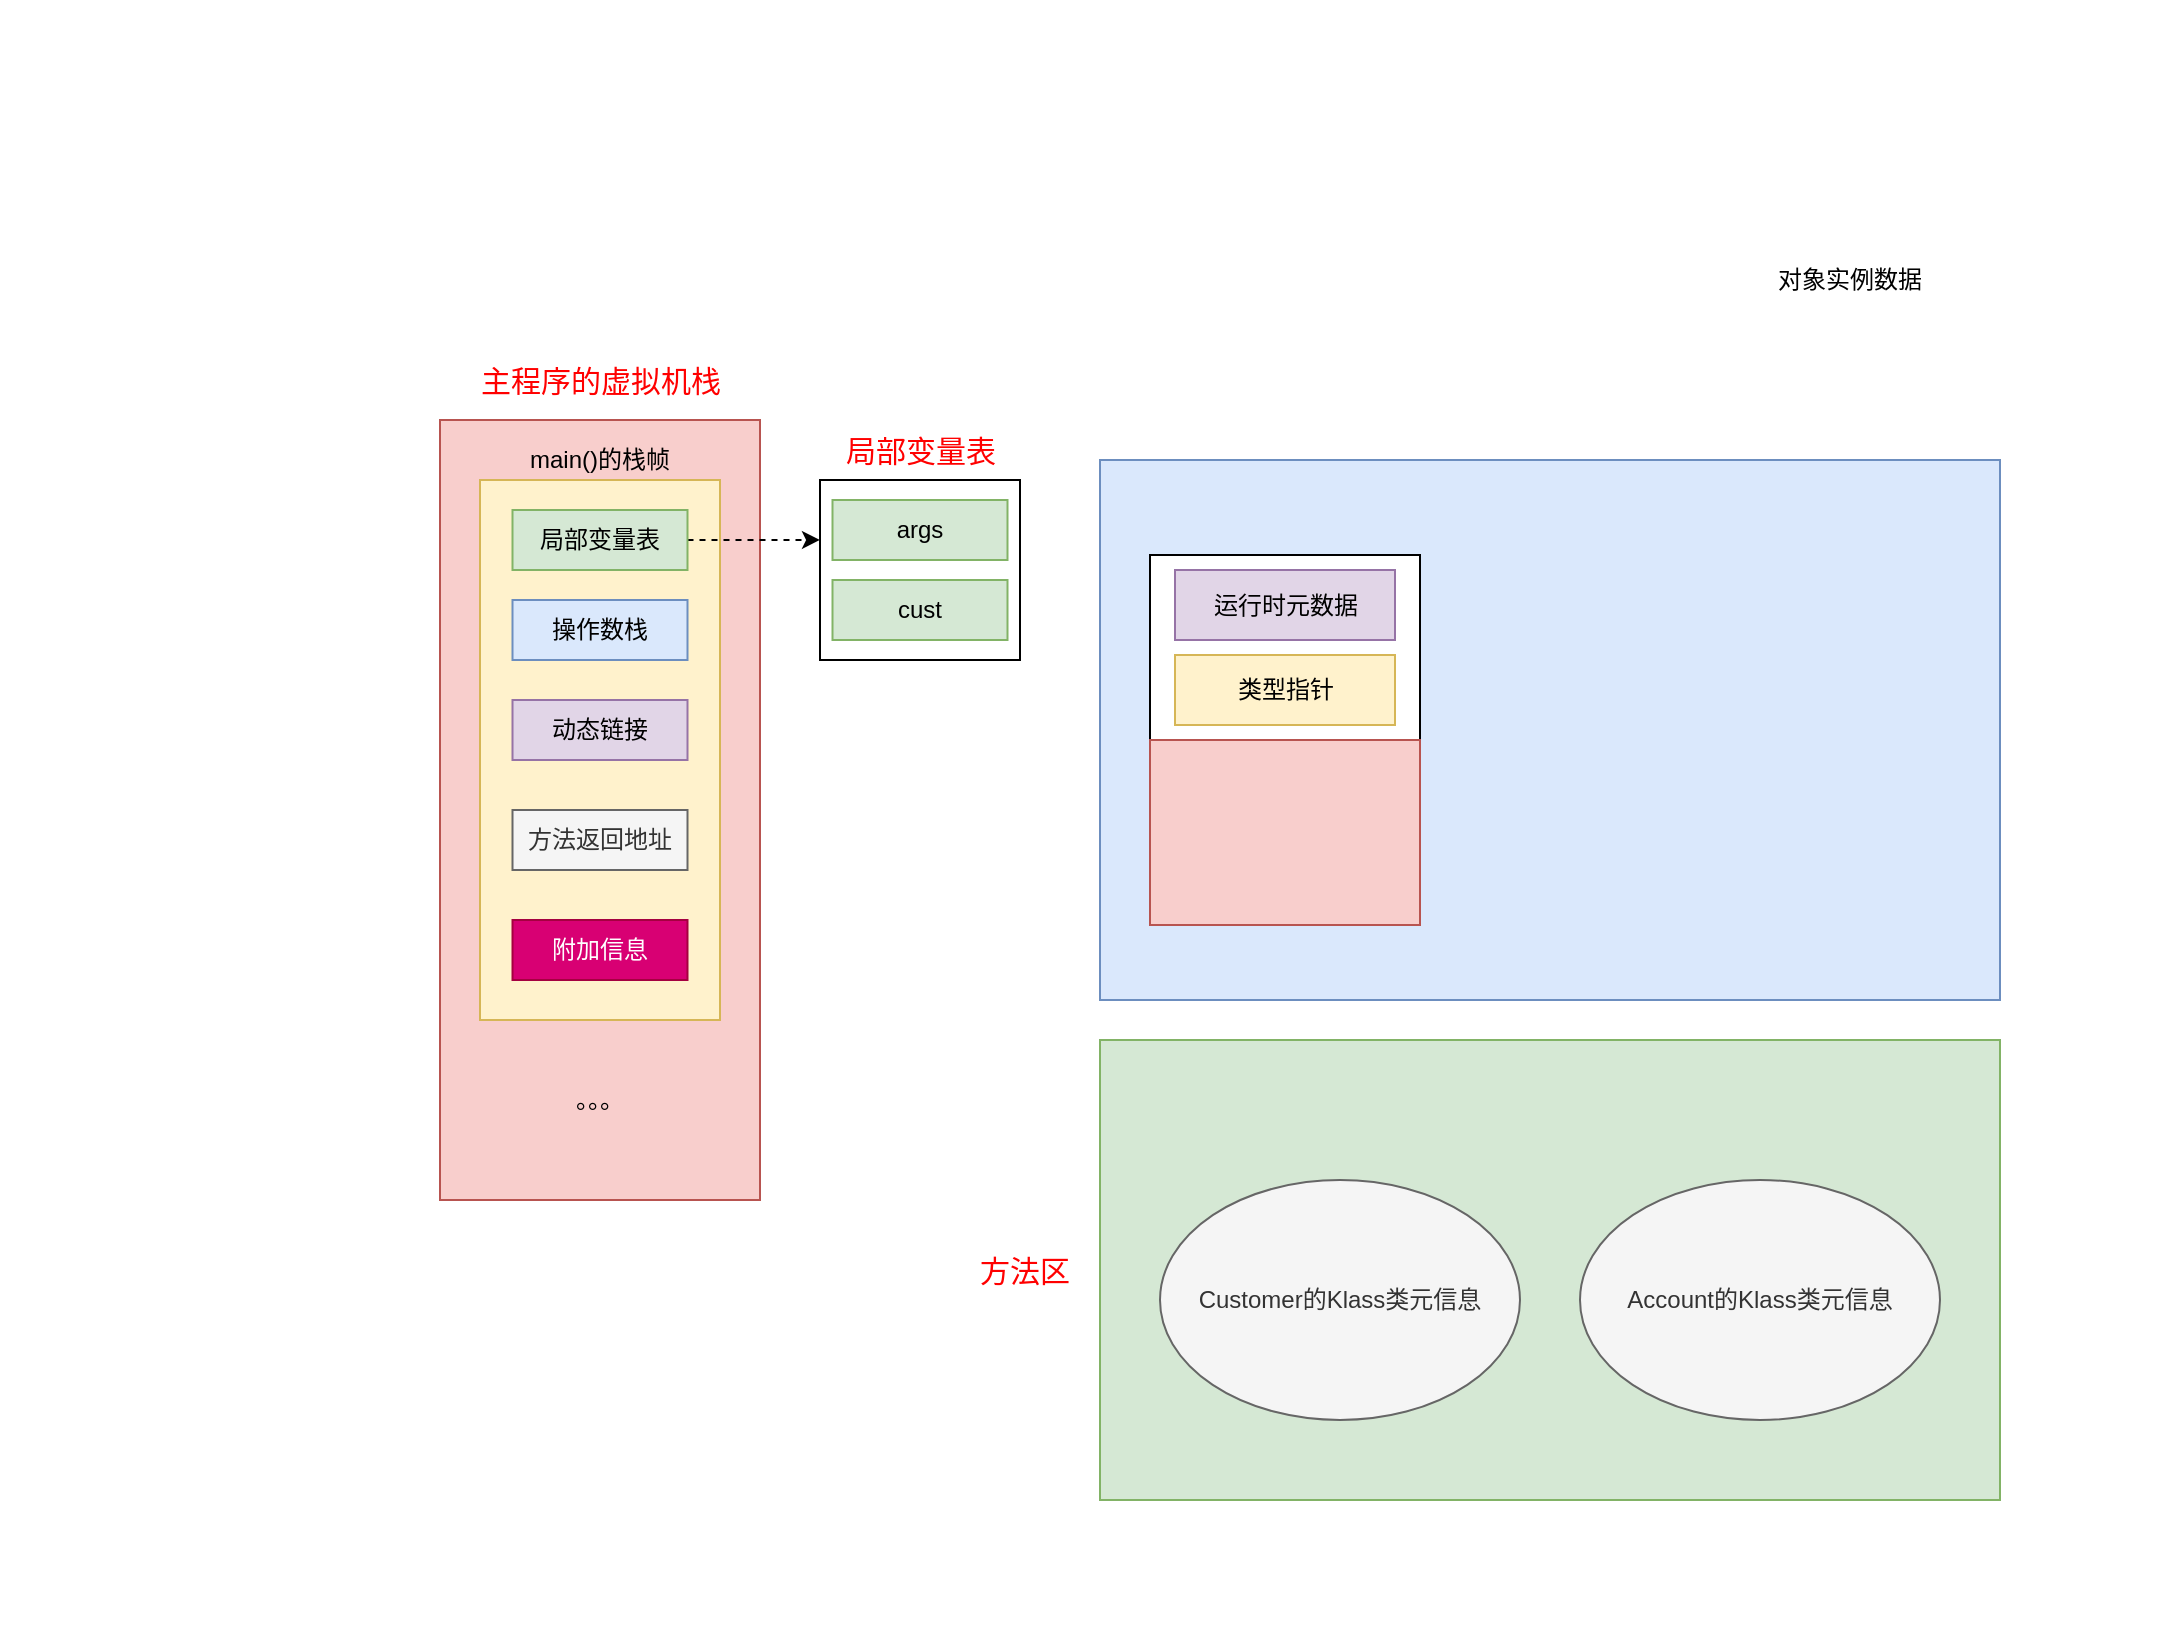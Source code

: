 <mxGraphModel dx="2154" dy="1714" grid="1" gridSize="10" guides="1" tooltips="1" connect="1" arrows="1" fold="1" page="0" pageScale="1" pageWidth="827" pageHeight="1169" math="0" shadow="0"><root><mxCell id="0"/><mxCell id="1" parent="0"/><mxCell id="154" value="" style="whiteSpace=wrap;html=1;strokeColor=none;" parent="1" vertex="1"><mxGeometry x="-880" y="-780" width="1090" height="820" as="geometry"/></mxCell><mxCell id="214" value="" style="rounded=0;whiteSpace=wrap;html=1;strokeColor=#6c8ebf;strokeWidth=1;fillColor=#dae8fc;" parent="1" vertex="1"><mxGeometry x="-330" y="-550" width="450" height="270" as="geometry"/></mxCell><mxCell id="218" value="对象实例数据&lt;br&gt;" style="text;html=1;strokeColor=none;fillColor=none;align=center;verticalAlign=middle;whiteSpace=wrap;rounded=0;" parent="1" vertex="1"><mxGeometry y="-650" width="90" height="20" as="geometry"/></mxCell><mxCell id="219" value="" style="rounded=0;whiteSpace=wrap;html=1;strokeColor=#82b366;strokeWidth=1;fillColor=#d5e8d4;" parent="1" vertex="1"><mxGeometry x="-330" y="-260" width="450" height="230" as="geometry"/></mxCell><mxCell id="221" value="Customer的Klass类元信息" style="ellipse;whiteSpace=wrap;html=1;strokeColor=#666666;strokeWidth=1;fillColor=#f5f5f5;fontColor=#333333;" parent="1" vertex="1"><mxGeometry x="-300" y="-190" width="180" height="120" as="geometry"/></mxCell><mxCell id="225" value="" style="rounded=0;whiteSpace=wrap;html=1;fillColor=#f8cecc;strokeColor=#b85450;" vertex="1" parent="1"><mxGeometry x="-660" y="-570" width="160" height="390" as="geometry"/></mxCell><mxCell id="226" value="&lt;font color=&quot;#ff0000&quot; style=&quot;font-size: 15px&quot;&gt;主程序的虚拟机栈&lt;/font&gt;" style="text;html=1;strokeColor=none;fillColor=none;align=center;verticalAlign=middle;whiteSpace=wrap;rounded=0;" vertex="1" parent="1"><mxGeometry x="-642.5" y="-600" width="125" height="20" as="geometry"/></mxCell><mxCell id="227" value="" style="rounded=0;whiteSpace=wrap;html=1;fillColor=#fff2cc;strokeColor=#d6b656;" vertex="1" parent="1"><mxGeometry x="-640" y="-540" width="120" height="270" as="geometry"/></mxCell><mxCell id="228" value="。。。" style="text;html=1;strokeColor=none;fillColor=none;align=center;verticalAlign=middle;whiteSpace=wrap;rounded=0;" vertex="1" parent="1"><mxGeometry x="-600" y="-240" width="40" height="20" as="geometry"/></mxCell><mxCell id="238" style="edgeStyle=none;html=1;exitX=1;exitY=0.5;exitDx=0;exitDy=0;entryX=0;entryY=0.333;entryDx=0;entryDy=0;entryPerimeter=0;dashed=1;" edge="1" parent="1" source="229" target="235"><mxGeometry relative="1" as="geometry"/></mxCell><mxCell id="229" value="局部变量表" style="rounded=0;whiteSpace=wrap;html=1;fillColor=#d5e8d4;strokeColor=#82b366;" vertex="1" parent="1"><mxGeometry x="-623.75" y="-525" width="87.5" height="30" as="geometry"/></mxCell><mxCell id="230" value="操作数栈" style="rounded=0;whiteSpace=wrap;html=1;fillColor=#dae8fc;strokeColor=#6c8ebf;" vertex="1" parent="1"><mxGeometry x="-623.75" y="-480" width="87.5" height="30" as="geometry"/></mxCell><mxCell id="231" value="动态链接" style="rounded=0;whiteSpace=wrap;html=1;fillColor=#e1d5e7;strokeColor=#9673a6;" vertex="1" parent="1"><mxGeometry x="-623.75" y="-430" width="87.5" height="30" as="geometry"/></mxCell><mxCell id="232" value="方法返回地址" style="rounded=0;whiteSpace=wrap;html=1;fillColor=#f5f5f5;strokeColor=#666666;fontColor=#333333;" vertex="1" parent="1"><mxGeometry x="-623.75" y="-375" width="87.5" height="30" as="geometry"/></mxCell><mxCell id="233" value="附加信息" style="rounded=0;whiteSpace=wrap;html=1;fillColor=#d80073;strokeColor=#A50040;fontColor=#ffffff;" vertex="1" parent="1"><mxGeometry x="-623.75" y="-320" width="87.5" height="30" as="geometry"/></mxCell><mxCell id="234" value="main()的栈帧" style="text;html=1;strokeColor=none;fillColor=none;align=center;verticalAlign=middle;whiteSpace=wrap;rounded=0;" vertex="1" parent="1"><mxGeometry x="-620" y="-560" width="80" height="20" as="geometry"/></mxCell><mxCell id="235" value="" style="rounded=0;whiteSpace=wrap;html=1;" vertex="1" parent="1"><mxGeometry x="-470" y="-540" width="100" height="90" as="geometry"/></mxCell><mxCell id="236" value="args" style="rounded=0;whiteSpace=wrap;html=1;fillColor=#d5e8d4;strokeColor=#82b366;" vertex="1" parent="1"><mxGeometry x="-463.75" y="-530" width="87.5" height="30" as="geometry"/></mxCell><mxCell id="237" value="cust" style="rounded=0;whiteSpace=wrap;html=1;fillColor=#d5e8d4;strokeColor=#82b366;" vertex="1" parent="1"><mxGeometry x="-463.75" y="-490" width="87.5" height="30" as="geometry"/></mxCell><mxCell id="239" value="&lt;font color=&quot;#ff0000&quot;&gt;&lt;span style=&quot;font-size: 15px&quot;&gt;局部变量表&lt;/span&gt;&lt;/font&gt;" style="text;html=1;strokeColor=none;fillColor=none;align=center;verticalAlign=middle;whiteSpace=wrap;rounded=0;" vertex="1" parent="1"><mxGeometry x="-482" y="-565" width="125" height="20" as="geometry"/></mxCell><mxCell id="240" value="Account的Klass类元信息" style="ellipse;whiteSpace=wrap;html=1;strokeColor=#666666;strokeWidth=1;fillColor=#f5f5f5;fontColor=#333333;" vertex="1" parent="1"><mxGeometry x="-90" y="-190" width="180" height="120" as="geometry"/></mxCell><mxCell id="242" value="&lt;font color=&quot;#ff0000&quot;&gt;&lt;span style=&quot;font-size: 15px&quot;&gt;方法区&lt;/span&gt;&lt;/font&gt;" style="text;html=1;strokeColor=none;fillColor=none;align=center;verticalAlign=middle;whiteSpace=wrap;rounded=0;" vertex="1" parent="1"><mxGeometry x="-430" y="-155" width="125" height="20" as="geometry"/></mxCell><mxCell id="243" value="" style="rounded=0;whiteSpace=wrap;html=1;" vertex="1" parent="1"><mxGeometry x="-305" y="-502.5" width="135" height="92.5" as="geometry"/></mxCell><mxCell id="244" value="运行时元数据" style="rounded=0;whiteSpace=wrap;html=1;fillColor=#e1d5e7;strokeColor=#9673a6;" vertex="1" parent="1"><mxGeometry x="-292.5" y="-495" width="110" height="35" as="geometry"/></mxCell><mxCell id="245" value="类型指针" style="rounded=0;whiteSpace=wrap;html=1;fillColor=#fff2cc;strokeColor=#d6b656;" vertex="1" parent="1"><mxGeometry x="-292.5" y="-452.5" width="110" height="35" as="geometry"/></mxCell><mxCell id="246" value="" style="rounded=0;whiteSpace=wrap;html=1;fillColor=#f8cecc;strokeColor=#b85450;" vertex="1" parent="1"><mxGeometry x="-305" y="-410" width="135" height="92.5" as="geometry"/></mxCell></root></mxGraphModel>